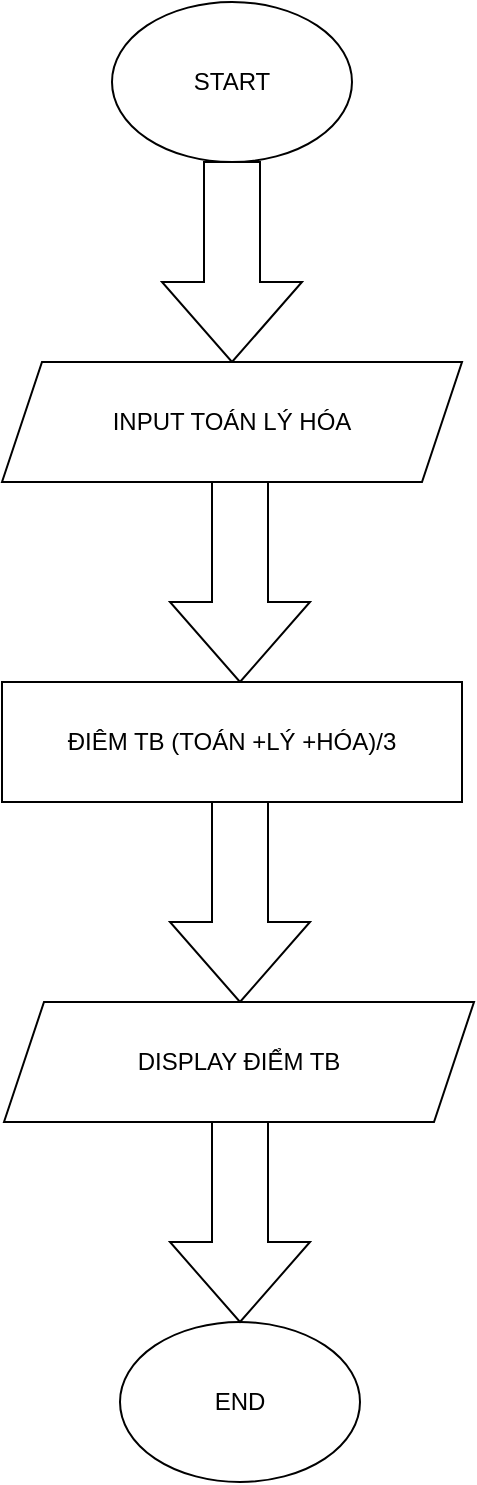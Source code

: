 <mxfile version="21.7.5" type="github">
  <diagram name="Trang-1" id="mdwyrkG4SpRa5LHEE1t_">
    <mxGraphModel dx="1426" dy="785" grid="1" gridSize="10" guides="1" tooltips="1" connect="1" arrows="1" fold="1" page="1" pageScale="1" pageWidth="827" pageHeight="1169" math="0" shadow="0">
      <root>
        <mxCell id="0" />
        <mxCell id="1" parent="0" />
        <mxCell id="kZkNuYrnI-dul1FJbc1h-2" value="START" style="ellipse;whiteSpace=wrap;html=1;" vertex="1" parent="1">
          <mxGeometry x="350" y="80" width="120" height="80" as="geometry" />
        </mxCell>
        <mxCell id="kZkNuYrnI-dul1FJbc1h-5" value="" style="html=1;shadow=0;dashed=0;align=center;verticalAlign=middle;shape=mxgraph.arrows2.arrow;dy=0.6;dx=40;direction=south;notch=0;" vertex="1" parent="1">
          <mxGeometry x="375" y="160" width="70" height="100" as="geometry" />
        </mxCell>
        <mxCell id="kZkNuYrnI-dul1FJbc1h-6" value="INPUT TOÁN LÝ HÓA" style="shape=parallelogram;perimeter=parallelogramPerimeter;whiteSpace=wrap;html=1;fixedSize=1;" vertex="1" parent="1">
          <mxGeometry x="295" y="260" width="230" height="60" as="geometry" />
        </mxCell>
        <mxCell id="kZkNuYrnI-dul1FJbc1h-7" value="" style="html=1;shadow=0;dashed=0;align=center;verticalAlign=middle;shape=mxgraph.arrows2.arrow;dy=0.6;dx=40;direction=south;notch=0;" vertex="1" parent="1">
          <mxGeometry x="379" y="320" width="70" height="100" as="geometry" />
        </mxCell>
        <mxCell id="kZkNuYrnI-dul1FJbc1h-8" value="ĐIÊM TB (TOÁN +LÝ +HÓA)/3" style="rounded=0;whiteSpace=wrap;html=1;" vertex="1" parent="1">
          <mxGeometry x="295" y="420" width="230" height="60" as="geometry" />
        </mxCell>
        <mxCell id="kZkNuYrnI-dul1FJbc1h-9" value="" style="html=1;shadow=0;dashed=0;align=center;verticalAlign=middle;shape=mxgraph.arrows2.arrow;dy=0.6;dx=40;direction=south;notch=0;" vertex="1" parent="1">
          <mxGeometry x="379" y="480" width="70" height="100" as="geometry" />
        </mxCell>
        <mxCell id="kZkNuYrnI-dul1FJbc1h-10" value="DISPLAY ĐIỂM TB" style="shape=parallelogram;perimeter=parallelogramPerimeter;whiteSpace=wrap;html=1;fixedSize=1;" vertex="1" parent="1">
          <mxGeometry x="296" y="580" width="235" height="60" as="geometry" />
        </mxCell>
        <mxCell id="kZkNuYrnI-dul1FJbc1h-11" value="END" style="ellipse;whiteSpace=wrap;html=1;" vertex="1" parent="1">
          <mxGeometry x="354" y="740" width="120" height="80" as="geometry" />
        </mxCell>
        <mxCell id="kZkNuYrnI-dul1FJbc1h-13" value="" style="html=1;shadow=0;dashed=0;align=center;verticalAlign=middle;shape=mxgraph.arrows2.arrow;dy=0.6;dx=40;direction=south;notch=0;" vertex="1" parent="1">
          <mxGeometry x="379" y="640" width="70" height="100" as="geometry" />
        </mxCell>
      </root>
    </mxGraphModel>
  </diagram>
</mxfile>
